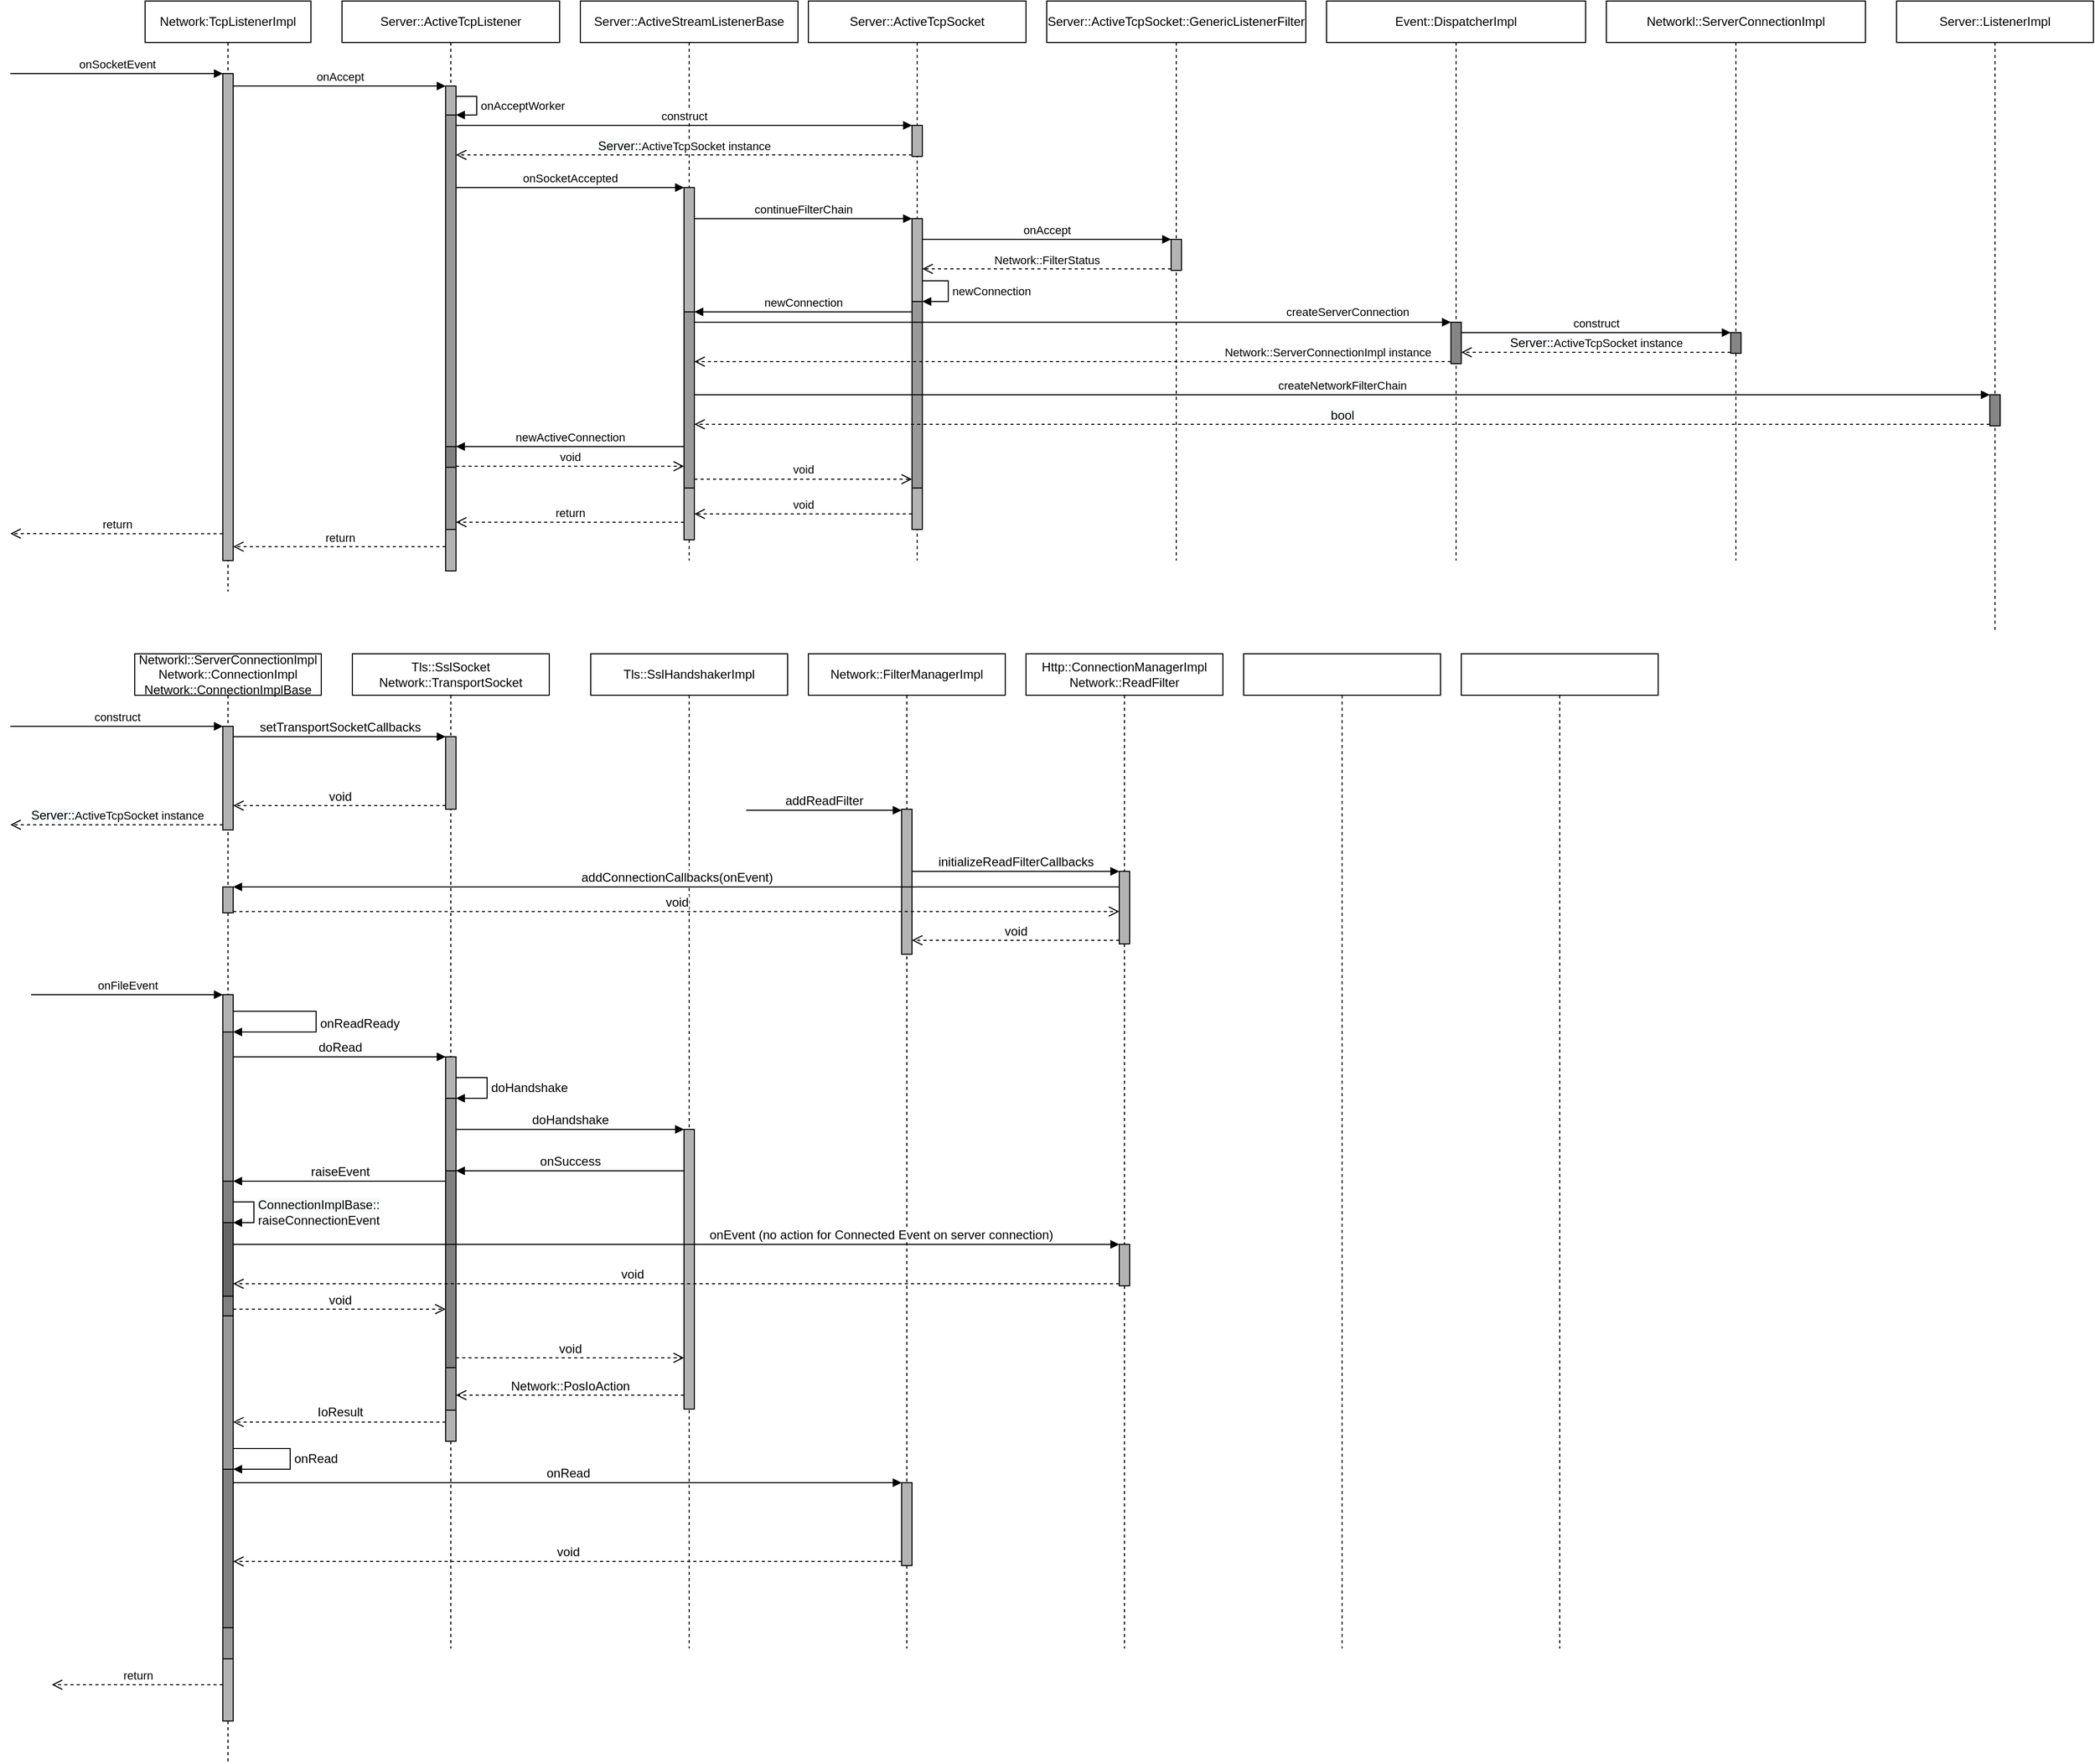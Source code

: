 <mxfile version="17.1.3" type="github">
  <diagram id="Rx53lf6qhBVuKlyR0qwF" name="Page-1">
    <mxGraphModel dx="2485" dy="909" grid="1" gridSize="10" guides="1" tooltips="1" connect="1" arrows="1" fold="1" page="1" pageScale="1" pageWidth="850" pageHeight="1100" math="0" shadow="0">
      <root>
        <mxCell id="0" />
        <mxCell id="1" parent="0" />
        <mxCell id="oxs4wpGbw0wFUrqZdwVd-3" value="Server::ActiveTcpListener" style="shape=umlLifeline;perimeter=lifelinePerimeter;whiteSpace=wrap;html=1;container=1;collapsible=0;recursiveResize=0;outlineConnect=0;" parent="1" vertex="1">
          <mxGeometry x="160" y="130" width="210" height="550" as="geometry" />
        </mxCell>
        <mxCell id="oxs4wpGbw0wFUrqZdwVd-17" value="" style="html=1;points=[];perimeter=orthogonalPerimeter;strokeColor=default;fillColor=#B3B3B3;" parent="oxs4wpGbw0wFUrqZdwVd-3" vertex="1">
          <mxGeometry x="100" y="82" width="10" height="468" as="geometry" />
        </mxCell>
        <mxCell id="oxs4wpGbw0wFUrqZdwVd-22" value="" style="html=1;points=[];perimeter=orthogonalPerimeter;fillColor=#999999;" parent="oxs4wpGbw0wFUrqZdwVd-3" vertex="1">
          <mxGeometry x="100" y="110" width="10" height="400" as="geometry" />
        </mxCell>
        <mxCell id="oxs4wpGbw0wFUrqZdwVd-23" value="onAcceptWorker" style="edgeStyle=orthogonalEdgeStyle;html=1;align=left;spacingLeft=2;endArrow=block;rounded=0;entryX=1;entryY=0;" parent="oxs4wpGbw0wFUrqZdwVd-3" target="oxs4wpGbw0wFUrqZdwVd-22" edge="1">
          <mxGeometry relative="1" as="geometry">
            <mxPoint x="110" y="92" as="sourcePoint" />
            <Array as="points">
              <mxPoint x="130" y="92" />
            </Array>
          </mxGeometry>
        </mxCell>
        <mxCell id="rn_TyoC19n6ciJYK-s3--7" value="" style="html=1;points=[];perimeter=orthogonalPerimeter;fillColor=#808080;" vertex="1" parent="oxs4wpGbw0wFUrqZdwVd-3">
          <mxGeometry x="100" y="430" width="10" height="20" as="geometry" />
        </mxCell>
        <mxCell id="oxs4wpGbw0wFUrqZdwVd-7" value="Network:TcpListenerImpl" style="shape=umlLifeline;perimeter=lifelinePerimeter;whiteSpace=wrap;html=1;container=1;collapsible=0;recursiveResize=0;outlineConnect=0;" parent="1" vertex="1">
          <mxGeometry x="-30" y="130" width="160" height="570" as="geometry" />
        </mxCell>
        <mxCell id="oxs4wpGbw0wFUrqZdwVd-14" value="onSocketEvent" style="html=1;verticalAlign=bottom;endArrow=block;entryX=0;entryY=0;rounded=0;" parent="oxs4wpGbw0wFUrqZdwVd-7" target="oxs4wpGbw0wFUrqZdwVd-13" edge="1">
          <mxGeometry relative="1" as="geometry">
            <mxPoint x="-130" y="70" as="sourcePoint" />
          </mxGeometry>
        </mxCell>
        <mxCell id="oxs4wpGbw0wFUrqZdwVd-15" value="return" style="html=1;verticalAlign=bottom;endArrow=open;dashed=1;endSize=8;exitX=0;exitY=0.945;rounded=0;exitDx=0;exitDy=0;exitPerimeter=0;" parent="oxs4wpGbw0wFUrqZdwVd-7" source="oxs4wpGbw0wFUrqZdwVd-13" edge="1">
          <mxGeometry relative="1" as="geometry">
            <mxPoint x="-130" y="514" as="targetPoint" />
          </mxGeometry>
        </mxCell>
        <mxCell id="oxs4wpGbw0wFUrqZdwVd-13" value="" style="html=1;points=[];perimeter=orthogonalPerimeter;fillColor=#B3B3B3;" parent="oxs4wpGbw0wFUrqZdwVd-7" vertex="1">
          <mxGeometry x="75" y="70" width="10" height="470" as="geometry" />
        </mxCell>
        <mxCell id="oxs4wpGbw0wFUrqZdwVd-18" value="onAccept" style="html=1;verticalAlign=bottom;endArrow=block;entryX=0;entryY=0;rounded=0;" parent="1" target="oxs4wpGbw0wFUrqZdwVd-17" edge="1" source="oxs4wpGbw0wFUrqZdwVd-13">
          <mxGeometry relative="1" as="geometry">
            <mxPoint x="49.5" y="212" as="sourcePoint" />
          </mxGeometry>
        </mxCell>
        <mxCell id="oxs4wpGbw0wFUrqZdwVd-19" value="return" style="html=1;verticalAlign=bottom;endArrow=open;dashed=1;endSize=8;exitX=0;exitY=0.95;rounded=0;" parent="1" source="oxs4wpGbw0wFUrqZdwVd-17" target="oxs4wpGbw0wFUrqZdwVd-13" edge="1">
          <mxGeometry relative="1" as="geometry">
            <mxPoint x="49.5" y="288" as="targetPoint" />
          </mxGeometry>
        </mxCell>
        <mxCell id="oxs4wpGbw0wFUrqZdwVd-20" value="Server::ActiveStreamListenerBase" style="shape=umlLifeline;perimeter=lifelinePerimeter;whiteSpace=wrap;html=1;container=1;collapsible=0;recursiveResize=0;outlineConnect=0;" parent="1" vertex="1">
          <mxGeometry x="390" y="130" width="210" height="540" as="geometry" />
        </mxCell>
        <mxCell id="oxs4wpGbw0wFUrqZdwVd-26" value="" style="html=1;points=[];perimeter=orthogonalPerimeter;strokeColor=default;fillColor=#B3B3B3;" parent="oxs4wpGbw0wFUrqZdwVd-20" vertex="1">
          <mxGeometry x="100" y="180" width="10" height="340" as="geometry" />
        </mxCell>
        <mxCell id="rn_TyoC19n6ciJYK-s3--2" value="" style="html=1;points=[];perimeter=orthogonalPerimeter;fillColor=#999999;" vertex="1" parent="oxs4wpGbw0wFUrqZdwVd-20">
          <mxGeometry x="100" y="300" width="10" height="170" as="geometry" />
        </mxCell>
        <mxCell id="oxs4wpGbw0wFUrqZdwVd-27" value="onSocketAccepted" style="html=1;verticalAlign=bottom;endArrow=block;entryX=0;entryY=0;rounded=0;" parent="1" target="oxs4wpGbw0wFUrqZdwVd-26" edge="1" source="oxs4wpGbw0wFUrqZdwVd-22">
          <mxGeometry relative="1" as="geometry">
            <mxPoint x="270" y="270" as="sourcePoint" />
          </mxGeometry>
        </mxCell>
        <mxCell id="oxs4wpGbw0wFUrqZdwVd-28" value="return" style="html=1;verticalAlign=bottom;endArrow=open;dashed=1;endSize=8;exitX=0;exitY=0.95;rounded=0;" parent="1" source="oxs4wpGbw0wFUrqZdwVd-26" target="oxs4wpGbw0wFUrqZdwVd-22" edge="1">
          <mxGeometry relative="1" as="geometry">
            <mxPoint x="420" y="332" as="targetPoint" />
          </mxGeometry>
        </mxCell>
        <mxCell id="oxs4wpGbw0wFUrqZdwVd-29" value="Server::ActiveTcpSocket" style="shape=umlLifeline;perimeter=lifelinePerimeter;whiteSpace=wrap;html=1;container=1;collapsible=0;recursiveResize=0;outlineConnect=0;" parent="1" vertex="1">
          <mxGeometry x="610" y="130" width="210" height="540" as="geometry" />
        </mxCell>
        <mxCell id="oxs4wpGbw0wFUrqZdwVd-31" value="" style="html=1;points=[];perimeter=orthogonalPerimeter;strokeColor=default;fillColor=#B3B3B3;" parent="oxs4wpGbw0wFUrqZdwVd-29" vertex="1">
          <mxGeometry x="100" y="210" width="10" height="300" as="geometry" />
        </mxCell>
        <mxCell id="rn_TyoC19n6ciJYK-s3--5" value="" style="html=1;points=[];perimeter=orthogonalPerimeter;fillColor=#999999;" vertex="1" parent="oxs4wpGbw0wFUrqZdwVd-29">
          <mxGeometry x="100" y="290" width="10" height="180" as="geometry" />
        </mxCell>
        <mxCell id="rn_TyoC19n6ciJYK-s3--6" value="newConnection" style="edgeStyle=orthogonalEdgeStyle;html=1;align=left;spacingLeft=2;endArrow=block;rounded=0;entryX=1;entryY=0;" edge="1" target="rn_TyoC19n6ciJYK-s3--5" parent="oxs4wpGbw0wFUrqZdwVd-29" source="oxs4wpGbw0wFUrqZdwVd-31">
          <mxGeometry relative="1" as="geometry">
            <mxPoint x="105" y="300" as="sourcePoint" />
            <Array as="points">
              <mxPoint x="135" y="270" />
              <mxPoint x="135" y="290" />
            </Array>
          </mxGeometry>
        </mxCell>
        <mxCell id="rn_TyoC19n6ciJYK-s3--17" value="" style="html=1;points=[];perimeter=orthogonalPerimeter;fillColor=#B3B3B3;" vertex="1" parent="oxs4wpGbw0wFUrqZdwVd-29">
          <mxGeometry x="100" y="120" width="10" height="30" as="geometry" />
        </mxCell>
        <mxCell id="oxs4wpGbw0wFUrqZdwVd-32" value="continueFilterChain" style="html=1;verticalAlign=bottom;endArrow=block;entryX=0;entryY=0;rounded=0;" parent="1" source="oxs4wpGbw0wFUrqZdwVd-26" target="oxs4wpGbw0wFUrqZdwVd-31" edge="1">
          <mxGeometry relative="1" as="geometry">
            <mxPoint x="500" y="335" as="sourcePoint" />
          </mxGeometry>
        </mxCell>
        <mxCell id="oxs4wpGbw0wFUrqZdwVd-33" value="void" style="html=1;verticalAlign=bottom;endArrow=open;dashed=1;endSize=8;exitX=0;exitY=0.95;rounded=0;" parent="1" source="oxs4wpGbw0wFUrqZdwVd-31" target="oxs4wpGbw0wFUrqZdwVd-26" edge="1">
          <mxGeometry relative="1" as="geometry">
            <mxPoint x="640" y="411" as="targetPoint" />
          </mxGeometry>
        </mxCell>
        <mxCell id="oxs4wpGbw0wFUrqZdwVd-34" value="Server::ActiveTcpSocket::GenericListenerFilter" style="shape=umlLifeline;perimeter=lifelinePerimeter;whiteSpace=wrap;html=1;container=1;collapsible=0;recursiveResize=0;outlineConnect=0;" parent="1" vertex="1">
          <mxGeometry x="840" y="130" width="250" height="540" as="geometry" />
        </mxCell>
        <mxCell id="oxs4wpGbw0wFUrqZdwVd-36" value="" style="html=1;points=[];perimeter=orthogonalPerimeter;strokeColor=default;fillColor=#B3B3B3;" parent="oxs4wpGbw0wFUrqZdwVd-34" vertex="1">
          <mxGeometry x="120" y="230" width="10" height="30" as="geometry" />
        </mxCell>
        <mxCell id="oxs4wpGbw0wFUrqZdwVd-37" value="onAccept" style="html=1;verticalAlign=bottom;endArrow=block;entryX=0;entryY=0;rounded=0;" parent="1" source="oxs4wpGbw0wFUrqZdwVd-31" target="oxs4wpGbw0wFUrqZdwVd-36" edge="1">
          <mxGeometry relative="1" as="geometry">
            <mxPoint x="890" y="360" as="sourcePoint" />
          </mxGeometry>
        </mxCell>
        <mxCell id="oxs4wpGbw0wFUrqZdwVd-38" value="Network::FilterStatus" style="html=1;verticalAlign=bottom;endArrow=open;dashed=1;endSize=8;exitX=0;exitY=0.95;rounded=0;" parent="1" source="oxs4wpGbw0wFUrqZdwVd-36" target="oxs4wpGbw0wFUrqZdwVd-31" edge="1">
          <mxGeometry relative="1" as="geometry">
            <mxPoint x="890" y="436" as="targetPoint" />
          </mxGeometry>
        </mxCell>
        <mxCell id="rn_TyoC19n6ciJYK-s3--3" value="newConnection" style="html=1;verticalAlign=bottom;endArrow=block;entryX=1;entryY=0;rounded=0;" edge="1" target="rn_TyoC19n6ciJYK-s3--2" parent="1" source="oxs4wpGbw0wFUrqZdwVd-31">
          <mxGeometry relative="1" as="geometry">
            <mxPoint x="710" y="501" as="sourcePoint" />
          </mxGeometry>
        </mxCell>
        <mxCell id="rn_TyoC19n6ciJYK-s3--4" value="void" style="html=1;verticalAlign=bottom;endArrow=open;dashed=1;endSize=8;exitX=1;exitY=0.95;rounded=0;" edge="1" source="rn_TyoC19n6ciJYK-s3--2" parent="1" target="rn_TyoC19n6ciJYK-s3--5">
          <mxGeometry relative="1" as="geometry">
            <mxPoint x="710" y="567.5" as="targetPoint" />
          </mxGeometry>
        </mxCell>
        <mxCell id="rn_TyoC19n6ciJYK-s3--8" value="newActiveConnection" style="html=1;verticalAlign=bottom;endArrow=block;entryX=1;entryY=0;rounded=0;" edge="1" target="rn_TyoC19n6ciJYK-s3--7" parent="1" source="rn_TyoC19n6ciJYK-s3--2">
          <mxGeometry relative="1" as="geometry">
            <mxPoint x="330" y="510" as="sourcePoint" />
          </mxGeometry>
        </mxCell>
        <mxCell id="rn_TyoC19n6ciJYK-s3--9" value="void" style="html=1;verticalAlign=bottom;endArrow=open;dashed=1;endSize=8;exitX=1;exitY=0.95;rounded=0;" edge="1" source="rn_TyoC19n6ciJYK-s3--7" parent="1" target="rn_TyoC19n6ciJYK-s3--2">
          <mxGeometry relative="1" as="geometry">
            <mxPoint x="330" y="567" as="targetPoint" />
          </mxGeometry>
        </mxCell>
        <mxCell id="rn_TyoC19n6ciJYK-s3--12" value="Event::DispatcherImpl" style="shape=umlLifeline;perimeter=lifelinePerimeter;whiteSpace=wrap;html=1;container=1;collapsible=0;recursiveResize=0;outlineConnect=0;" vertex="1" parent="1">
          <mxGeometry x="1110" y="130" width="250" height="540" as="geometry" />
        </mxCell>
        <mxCell id="rn_TyoC19n6ciJYK-s3--14" value="" style="html=1;points=[];perimeter=orthogonalPerimeter;fillColor=#858585;" vertex="1" parent="rn_TyoC19n6ciJYK-s3--12">
          <mxGeometry x="120" y="310" width="10" height="40" as="geometry" />
        </mxCell>
        <mxCell id="rn_TyoC19n6ciJYK-s3--15" value="createServerConnection" style="html=1;verticalAlign=bottom;endArrow=block;entryX=0;entryY=0;rounded=0;" edge="1" target="rn_TyoC19n6ciJYK-s3--14" parent="1" source="rn_TyoC19n6ciJYK-s3--2">
          <mxGeometry x="0.726" y="1" relative="1" as="geometry">
            <mxPoint x="1160" y="491" as="sourcePoint" />
            <mxPoint as="offset" />
          </mxGeometry>
        </mxCell>
        <mxCell id="rn_TyoC19n6ciJYK-s3--16" value="Network::ServerConnectionImpl instance" style="html=1;verticalAlign=bottom;endArrow=open;dashed=1;endSize=8;exitX=0;exitY=0.95;rounded=0;" edge="1" source="rn_TyoC19n6ciJYK-s3--14" parent="1" target="rn_TyoC19n6ciJYK-s3--2">
          <mxGeometry x="-0.674" relative="1" as="geometry">
            <mxPoint x="495" y="580" as="targetPoint" />
            <mxPoint as="offset" />
          </mxGeometry>
        </mxCell>
        <mxCell id="rn_TyoC19n6ciJYK-s3--19" value="&lt;span style=&quot;font-size: 12px ; background-color: rgb(248 , 249 , 250)&quot;&gt;Server::&lt;/span&gt;ActiveTcpSocket instance" style="html=1;verticalAlign=bottom;endArrow=open;dashed=1;endSize=8;exitX=0;exitY=0.95;rounded=0;" edge="1" source="rn_TyoC19n6ciJYK-s3--17" parent="1" target="oxs4wpGbw0wFUrqZdwVd-22">
          <mxGeometry relative="1" as="geometry">
            <mxPoint x="270" y="280" as="targetPoint" />
          </mxGeometry>
        </mxCell>
        <mxCell id="rn_TyoC19n6ciJYK-s3--18" value="construct" style="html=1;verticalAlign=bottom;endArrow=block;entryX=0;entryY=0;rounded=0;" edge="1" target="rn_TyoC19n6ciJYK-s3--17" parent="1" source="oxs4wpGbw0wFUrqZdwVd-22">
          <mxGeometry relative="1" as="geometry">
            <mxPoint x="640" y="220" as="sourcePoint" />
          </mxGeometry>
        </mxCell>
        <mxCell id="rn_TyoC19n6ciJYK-s3--23" value="Networkl::ServerConnectionImpl" style="shape=umlLifeline;perimeter=lifelinePerimeter;whiteSpace=wrap;html=1;container=1;collapsible=0;recursiveResize=0;outlineConnect=0;" vertex="1" parent="1">
          <mxGeometry x="1380" y="130" width="250" height="540" as="geometry" />
        </mxCell>
        <mxCell id="rn_TyoC19n6ciJYK-s3--28" value="" style="html=1;points=[];perimeter=orthogonalPerimeter;fillColor=#858585;" vertex="1" parent="rn_TyoC19n6ciJYK-s3--23">
          <mxGeometry x="120" y="320" width="10" height="20" as="geometry" />
        </mxCell>
        <mxCell id="rn_TyoC19n6ciJYK-s3--30" value="construct" style="html=1;verticalAlign=bottom;endArrow=block;entryX=0;entryY=0;rounded=0;" edge="1" parent="1" target="rn_TyoC19n6ciJYK-s3--28" source="rn_TyoC19n6ciJYK-s3--14">
          <mxGeometry relative="1" as="geometry">
            <mxPoint x="1060" y="520.5" as="sourcePoint" />
          </mxGeometry>
        </mxCell>
        <mxCell id="rn_TyoC19n6ciJYK-s3--29" value="&lt;span style=&quot;font-size: 12px ; background-color: rgb(248 , 249 , 250)&quot;&gt;Server::&lt;/span&gt;ActiveTcpSocket instance" style="html=1;verticalAlign=bottom;endArrow=open;dashed=1;endSize=8;exitX=0;exitY=0.95;rounded=0;" edge="1" parent="1" source="rn_TyoC19n6ciJYK-s3--28" target="rn_TyoC19n6ciJYK-s3--14">
          <mxGeometry relative="1" as="geometry">
            <mxPoint x="1054.5" y="549" as="targetPoint" />
          </mxGeometry>
        </mxCell>
        <mxCell id="rn_TyoC19n6ciJYK-s3--31" value="Networkl::ServerConnectionImpl Network::ConnectionImpl&lt;br&gt;Network::ConnectionImplBase" style="shape=umlLifeline;perimeter=lifelinePerimeter;whiteSpace=wrap;html=1;container=1;collapsible=0;recursiveResize=0;outlineConnect=0;" vertex="1" parent="1">
          <mxGeometry x="-40" y="760" width="180" height="1070" as="geometry" />
        </mxCell>
        <mxCell id="rn_TyoC19n6ciJYK-s3--33" value="" style="html=1;points=[];perimeter=orthogonalPerimeter;fillColor=#B3B3B3;" vertex="1" parent="rn_TyoC19n6ciJYK-s3--31">
          <mxGeometry x="85" y="329" width="10" height="701" as="geometry" />
        </mxCell>
        <mxCell id="rn_TyoC19n6ciJYK-s3--34" value="onFileEvent" style="html=1;verticalAlign=bottom;endArrow=block;entryX=0;entryY=0;rounded=0;" edge="1" target="rn_TyoC19n6ciJYK-s3--33" parent="rn_TyoC19n6ciJYK-s3--31">
          <mxGeometry relative="1" as="geometry">
            <mxPoint x="-100" y="329" as="sourcePoint" />
          </mxGeometry>
        </mxCell>
        <mxCell id="rn_TyoC19n6ciJYK-s3--35" value="return" style="html=1;verticalAlign=bottom;endArrow=open;dashed=1;endSize=8;exitX=0;exitY=0.95;rounded=0;" edge="1" source="rn_TyoC19n6ciJYK-s3--33" parent="rn_TyoC19n6ciJYK-s3--31">
          <mxGeometry relative="1" as="geometry">
            <mxPoint x="-80" y="995" as="targetPoint" />
          </mxGeometry>
        </mxCell>
        <mxCell id="rn_TyoC19n6ciJYK-s3--38" value="" style="html=1;points=[];perimeter=orthogonalPerimeter;fontSize=18;fillColor=#999999;" vertex="1" parent="rn_TyoC19n6ciJYK-s3--31">
          <mxGeometry x="85" y="365" width="10" height="605" as="geometry" />
        </mxCell>
        <mxCell id="rn_TyoC19n6ciJYK-s3--39" value="&lt;font style=&quot;font-size: 12px&quot;&gt;onReadReady&lt;/font&gt;" style="edgeStyle=orthogonalEdgeStyle;html=1;align=left;spacingLeft=2;endArrow=block;rounded=0;entryX=1;entryY=0;fontSize=18;" edge="1" target="rn_TyoC19n6ciJYK-s3--38" parent="rn_TyoC19n6ciJYK-s3--31">
          <mxGeometry relative="1" as="geometry">
            <mxPoint x="95" y="345" as="sourcePoint" />
            <Array as="points">
              <mxPoint x="175" y="345" />
              <mxPoint x="175" y="365" />
            </Array>
          </mxGeometry>
        </mxCell>
        <mxCell id="rn_TyoC19n6ciJYK-s3--49" value="" style="html=1;points=[];perimeter=orthogonalPerimeter;fillColor=#B3B3B3;" vertex="1" parent="rn_TyoC19n6ciJYK-s3--31">
          <mxGeometry x="85" y="70" width="10" height="100" as="geometry" />
        </mxCell>
        <mxCell id="rn_TyoC19n6ciJYK-s3--50" value="construct" style="html=1;verticalAlign=bottom;endArrow=block;entryX=0;entryY=0;rounded=0;" edge="1" parent="rn_TyoC19n6ciJYK-s3--31" target="rn_TyoC19n6ciJYK-s3--49">
          <mxGeometry relative="1" as="geometry">
            <mxPoint x="-120" y="70" as="sourcePoint" />
          </mxGeometry>
        </mxCell>
        <mxCell id="rn_TyoC19n6ciJYK-s3--51" value="&lt;span style=&quot;font-size: 12px ; background-color: rgb(248 , 249 , 250)&quot;&gt;Server::&lt;/span&gt;ActiveTcpSocket instance" style="html=1;verticalAlign=bottom;endArrow=open;dashed=1;endSize=8;exitX=0;exitY=0.95;rounded=0;" edge="1" parent="rn_TyoC19n6ciJYK-s3--31" source="rn_TyoC19n6ciJYK-s3--49">
          <mxGeometry relative="1" as="geometry">
            <mxPoint x="-120" y="165" as="targetPoint" />
          </mxGeometry>
        </mxCell>
        <mxCell id="rn_TyoC19n6ciJYK-s3--83" value="" style="html=1;points=[];perimeter=orthogonalPerimeter;fontSize=12;fillColor=#808080;" vertex="1" parent="rn_TyoC19n6ciJYK-s3--31">
          <mxGeometry x="85" y="509" width="10" height="130" as="geometry" />
        </mxCell>
        <mxCell id="rn_TyoC19n6ciJYK-s3--86" value="" style="html=1;points=[];perimeter=orthogonalPerimeter;fontSize=12;fillColor=#666666;" vertex="1" parent="rn_TyoC19n6ciJYK-s3--31">
          <mxGeometry x="85" y="549" width="10" height="71" as="geometry" />
        </mxCell>
        <mxCell id="rn_TyoC19n6ciJYK-s3--87" value="&lt;span style=&quot;text-align: center ; background-color: rgb(248 , 249 , 250)&quot;&gt;ConnectionImplBase::&lt;br&gt;&lt;/span&gt;raiseConnectionEvent" style="edgeStyle=orthogonalEdgeStyle;html=1;align=left;spacingLeft=2;endArrow=block;rounded=0;entryX=1;entryY=0;fontSize=12;" edge="1" target="rn_TyoC19n6ciJYK-s3--86" parent="rn_TyoC19n6ciJYK-s3--31" source="rn_TyoC19n6ciJYK-s3--83">
          <mxGeometry relative="1" as="geometry">
            <mxPoint x="85" y="529" as="sourcePoint" />
            <Array as="points">
              <mxPoint x="115" y="529" />
              <mxPoint x="115" y="549" />
            </Array>
          </mxGeometry>
        </mxCell>
        <mxCell id="rn_TyoC19n6ciJYK-s3--96" value="" style="html=1;points=[];perimeter=orthogonalPerimeter;fontSize=12;fillColor=#B3B3B3;" vertex="1" parent="rn_TyoC19n6ciJYK-s3--31">
          <mxGeometry x="85" y="225" width="10" height="25" as="geometry" />
        </mxCell>
        <mxCell id="rn_TyoC19n6ciJYK-s3--112" value="" style="html=1;points=[];perimeter=orthogonalPerimeter;fontSize=12;fillColor=#808080;" vertex="1" parent="rn_TyoC19n6ciJYK-s3--31">
          <mxGeometry x="85" y="787" width="10" height="153" as="geometry" />
        </mxCell>
        <mxCell id="rn_TyoC19n6ciJYK-s3--113" value="onRead" style="edgeStyle=orthogonalEdgeStyle;html=1;align=left;spacingLeft=2;endArrow=block;rounded=0;entryX=1;entryY=0;fontSize=12;" edge="1" target="rn_TyoC19n6ciJYK-s3--112" parent="rn_TyoC19n6ciJYK-s3--31" source="rn_TyoC19n6ciJYK-s3--38">
          <mxGeometry relative="1" as="geometry">
            <mxPoint x="95" y="767" as="sourcePoint" />
            <Array as="points">
              <mxPoint x="150" y="767" />
              <mxPoint x="150" y="787" />
            </Array>
          </mxGeometry>
        </mxCell>
        <mxCell id="rn_TyoC19n6ciJYK-s3--41" value="Tls::SslSocket&lt;br&gt;Network::TransportSocket" style="shape=umlLifeline;perimeter=lifelinePerimeter;whiteSpace=wrap;html=1;container=1;collapsible=0;recursiveResize=0;outlineConnect=0;" vertex="1" parent="1">
          <mxGeometry x="170" y="760" width="190" height="960" as="geometry" />
        </mxCell>
        <mxCell id="rn_TyoC19n6ciJYK-s3--52" value="" style="html=1;points=[];perimeter=orthogonalPerimeter;fontSize=12;fillColor=#B3B3B3;" vertex="1" parent="rn_TyoC19n6ciJYK-s3--41">
          <mxGeometry x="90" y="80" width="10" height="70" as="geometry" />
        </mxCell>
        <mxCell id="rn_TyoC19n6ciJYK-s3--55" value="" style="html=1;points=[];perimeter=orthogonalPerimeter;fontSize=12;fillColor=#B3B3B3;" vertex="1" parent="rn_TyoC19n6ciJYK-s3--41">
          <mxGeometry x="90" y="389" width="10" height="371" as="geometry" />
        </mxCell>
        <mxCell id="rn_TyoC19n6ciJYK-s3--62" value="" style="html=1;points=[];perimeter=orthogonalPerimeter;fontSize=12;fillColor=#999999;" vertex="1" parent="rn_TyoC19n6ciJYK-s3--41">
          <mxGeometry x="90" y="429" width="10" height="301" as="geometry" />
        </mxCell>
        <mxCell id="rn_TyoC19n6ciJYK-s3--63" value="doHandshake" style="edgeStyle=orthogonalEdgeStyle;html=1;align=left;spacingLeft=2;endArrow=block;rounded=0;entryX=1;entryY=0;fontSize=12;" edge="1" target="rn_TyoC19n6ciJYK-s3--62" parent="rn_TyoC19n6ciJYK-s3--41">
          <mxGeometry x="0.292" relative="1" as="geometry">
            <mxPoint x="100" y="442" as="sourcePoint" />
            <Array as="points">
              <mxPoint x="100" y="409" />
              <mxPoint x="130" y="409" />
              <mxPoint x="130" y="429" />
              <mxPoint x="100" y="429" />
            </Array>
            <mxPoint as="offset" />
          </mxGeometry>
        </mxCell>
        <mxCell id="rn_TyoC19n6ciJYK-s3--80" value="" style="html=1;points=[];perimeter=orthogonalPerimeter;fontSize=12;fillColor=#808080;" vertex="1" parent="rn_TyoC19n6ciJYK-s3--41">
          <mxGeometry x="90" y="499" width="10" height="190" as="geometry" />
        </mxCell>
        <mxCell id="rn_TyoC19n6ciJYK-s3--53" value="setTransportSocketCallbacks" style="html=1;verticalAlign=bottom;endArrow=block;entryX=0;entryY=0;rounded=0;fontSize=12;" edge="1" target="rn_TyoC19n6ciJYK-s3--52" parent="1" source="rn_TyoC19n6ciJYK-s3--49">
          <mxGeometry relative="1" as="geometry">
            <mxPoint x="190" y="840" as="sourcePoint" />
          </mxGeometry>
        </mxCell>
        <mxCell id="rn_TyoC19n6ciJYK-s3--54" value="void" style="html=1;verticalAlign=bottom;endArrow=open;dashed=1;endSize=8;exitX=0;exitY=0.95;rounded=0;fontSize=12;" edge="1" source="rn_TyoC19n6ciJYK-s3--52" parent="1" target="rn_TyoC19n6ciJYK-s3--49">
          <mxGeometry relative="1" as="geometry">
            <mxPoint x="190" y="916" as="targetPoint" />
          </mxGeometry>
        </mxCell>
        <mxCell id="rn_TyoC19n6ciJYK-s3--56" value="doRead" style="html=1;verticalAlign=bottom;endArrow=block;entryX=0;entryY=0;rounded=0;fontSize=12;" edge="1" target="rn_TyoC19n6ciJYK-s3--55" parent="1" source="rn_TyoC19n6ciJYK-s3--38">
          <mxGeometry relative="1" as="geometry">
            <mxPoint x="190" y="1149" as="sourcePoint" />
          </mxGeometry>
        </mxCell>
        <mxCell id="rn_TyoC19n6ciJYK-s3--57" value="IoResult" style="html=1;verticalAlign=bottom;endArrow=open;dashed=1;endSize=8;exitX=0;exitY=0.95;rounded=0;fontSize=12;" edge="1" source="rn_TyoC19n6ciJYK-s3--55" parent="1" target="rn_TyoC19n6ciJYK-s3--38">
          <mxGeometry relative="1" as="geometry">
            <mxPoint x="190" y="1225" as="targetPoint" />
          </mxGeometry>
        </mxCell>
        <mxCell id="rn_TyoC19n6ciJYK-s3--64" value="Tls::SslHandshakerImpl" style="shape=umlLifeline;perimeter=lifelinePerimeter;whiteSpace=wrap;html=1;container=1;collapsible=0;recursiveResize=0;outlineConnect=0;" vertex="1" parent="1">
          <mxGeometry x="400" y="760" width="190" height="960" as="geometry" />
        </mxCell>
        <mxCell id="rn_TyoC19n6ciJYK-s3--70" value="" style="html=1;points=[];perimeter=orthogonalPerimeter;fontSize=12;fillColor=#B3B3B3;" vertex="1" parent="rn_TyoC19n6ciJYK-s3--64">
          <mxGeometry x="90" y="459" width="10" height="270" as="geometry" />
        </mxCell>
        <mxCell id="rn_TyoC19n6ciJYK-s3--73" value="Network::FilterManagerImpl" style="shape=umlLifeline;perimeter=lifelinePerimeter;whiteSpace=wrap;html=1;container=1;collapsible=0;recursiveResize=0;outlineConnect=0;" vertex="1" parent="1">
          <mxGeometry x="610" y="760" width="190" height="960" as="geometry" />
        </mxCell>
        <mxCell id="rn_TyoC19n6ciJYK-s3--89" value="" style="html=1;points=[];perimeter=orthogonalPerimeter;fontSize=12;fillColor=#B3B3B3;" vertex="1" parent="rn_TyoC19n6ciJYK-s3--73">
          <mxGeometry x="90" y="150" width="10" height="140" as="geometry" />
        </mxCell>
        <mxCell id="rn_TyoC19n6ciJYK-s3--103" value="addReadFilter" style="html=1;verticalAlign=bottom;endArrow=block;rounded=0;fontSize=12;" edge="1" target="rn_TyoC19n6ciJYK-s3--89" parent="rn_TyoC19n6ciJYK-s3--73">
          <mxGeometry relative="1" as="geometry">
            <mxPoint x="-60" y="151" as="sourcePoint" />
            <mxPoint x="90" y="151" as="targetPoint" />
          </mxGeometry>
        </mxCell>
        <mxCell id="rn_TyoC19n6ciJYK-s3--114" value="" style="html=1;points=[];perimeter=orthogonalPerimeter;fontSize=12;fillColor=#B3B3B3;" vertex="1" parent="rn_TyoC19n6ciJYK-s3--73">
          <mxGeometry x="90" y="800" width="10" height="80" as="geometry" />
        </mxCell>
        <mxCell id="rn_TyoC19n6ciJYK-s3--77" value="&lt;span&gt;Http::ConnectionManagerImpl&lt;br&gt;Network::ReadFilter&lt;br&gt;&lt;/span&gt;" style="shape=umlLifeline;perimeter=lifelinePerimeter;whiteSpace=wrap;html=1;container=1;collapsible=0;recursiveResize=0;outlineConnect=0;" vertex="1" parent="1">
          <mxGeometry x="820" y="760" width="190" height="960" as="geometry" />
        </mxCell>
        <mxCell id="rn_TyoC19n6ciJYK-s3--92" value="" style="html=1;points=[];perimeter=orthogonalPerimeter;fontSize=12;fillColor=#B3B3B3;" vertex="1" parent="rn_TyoC19n6ciJYK-s3--77">
          <mxGeometry x="90" y="210" width="10" height="70" as="geometry" />
        </mxCell>
        <mxCell id="rn_TyoC19n6ciJYK-s3--107" value="" style="html=1;points=[];perimeter=orthogonalPerimeter;fontSize=12;fillColor=#B3B3B3;" vertex="1" parent="rn_TyoC19n6ciJYK-s3--77">
          <mxGeometry x="90" y="570" width="10" height="40" as="geometry" />
        </mxCell>
        <mxCell id="rn_TyoC19n6ciJYK-s3--78" value="" style="shape=umlLifeline;perimeter=lifelinePerimeter;whiteSpace=wrap;html=1;container=1;collapsible=0;recursiveResize=0;outlineConnect=0;" vertex="1" parent="1">
          <mxGeometry x="1030" y="760" width="190" height="960" as="geometry" />
        </mxCell>
        <mxCell id="rn_TyoC19n6ciJYK-s3--79" value="" style="shape=umlLifeline;perimeter=lifelinePerimeter;whiteSpace=wrap;html=1;container=1;collapsible=0;recursiveResize=0;outlineConnect=0;" vertex="1" parent="1">
          <mxGeometry x="1240" y="760" width="190" height="960" as="geometry" />
        </mxCell>
        <mxCell id="rn_TyoC19n6ciJYK-s3--71" value="doHandshake" style="html=1;verticalAlign=bottom;endArrow=block;entryX=0;entryY=0;rounded=0;fontSize=12;" edge="1" target="rn_TyoC19n6ciJYK-s3--70" parent="1" source="rn_TyoC19n6ciJYK-s3--62">
          <mxGeometry relative="1" as="geometry">
            <mxPoint x="420" y="1204" as="sourcePoint" />
          </mxGeometry>
        </mxCell>
        <mxCell id="rn_TyoC19n6ciJYK-s3--72" value="Network::PosIoAction" style="html=1;verticalAlign=bottom;endArrow=open;dashed=1;endSize=8;exitX=0;exitY=0.95;rounded=0;fontSize=12;" edge="1" source="rn_TyoC19n6ciJYK-s3--70" parent="1" target="rn_TyoC19n6ciJYK-s3--62">
          <mxGeometry relative="1" as="geometry">
            <mxPoint x="420" y="1280" as="targetPoint" />
          </mxGeometry>
        </mxCell>
        <mxCell id="rn_TyoC19n6ciJYK-s3--82" value="void" style="html=1;verticalAlign=bottom;endArrow=open;dashed=1;endSize=8;exitX=1;exitY=0.95;rounded=0;fontSize=12;" edge="1" source="rn_TyoC19n6ciJYK-s3--80" parent="1" target="rn_TyoC19n6ciJYK-s3--70">
          <mxGeometry relative="1" as="geometry">
            <mxPoint x="330" y="1286" as="targetPoint" />
          </mxGeometry>
        </mxCell>
        <mxCell id="rn_TyoC19n6ciJYK-s3--81" value="onSuccess" style="html=1;verticalAlign=bottom;endArrow=block;entryX=1;entryY=0;rounded=0;fontSize=12;" edge="1" target="rn_TyoC19n6ciJYK-s3--80" parent="1" source="rn_TyoC19n6ciJYK-s3--70">
          <mxGeometry relative="1" as="geometry">
            <mxPoint x="330" y="1229" as="sourcePoint" />
          </mxGeometry>
        </mxCell>
        <mxCell id="rn_TyoC19n6ciJYK-s3--84" value="raiseEvent" style="html=1;verticalAlign=bottom;endArrow=block;entryX=1;entryY=0;rounded=0;fontSize=12;" edge="1" target="rn_TyoC19n6ciJYK-s3--83" parent="1" source="rn_TyoC19n6ciJYK-s3--80">
          <mxGeometry relative="1" as="geometry">
            <mxPoint x="115" y="1289" as="sourcePoint" />
          </mxGeometry>
        </mxCell>
        <mxCell id="rn_TyoC19n6ciJYK-s3--85" value="void" style="html=1;verticalAlign=bottom;endArrow=open;dashed=1;endSize=8;exitX=1;exitY=0.95;rounded=0;fontSize=12;" edge="1" source="rn_TyoC19n6ciJYK-s3--83" parent="1" target="rn_TyoC19n6ciJYK-s3--80">
          <mxGeometry relative="1" as="geometry">
            <mxPoint x="115" y="1346" as="targetPoint" />
          </mxGeometry>
        </mxCell>
        <mxCell id="rn_TyoC19n6ciJYK-s3--93" value="initializeReadFilterCallbacks" style="html=1;verticalAlign=bottom;endArrow=block;entryX=0;entryY=0;rounded=0;fontSize=12;" edge="1" target="rn_TyoC19n6ciJYK-s3--92" parent="1" source="rn_TyoC19n6ciJYK-s3--89">
          <mxGeometry relative="1" as="geometry">
            <mxPoint x="840" y="950" as="sourcePoint" />
          </mxGeometry>
        </mxCell>
        <mxCell id="rn_TyoC19n6ciJYK-s3--94" value="void" style="html=1;verticalAlign=bottom;endArrow=open;dashed=1;endSize=8;exitX=0;exitY=0.95;rounded=0;fontSize=12;" edge="1" source="rn_TyoC19n6ciJYK-s3--92" parent="1" target="rn_TyoC19n6ciJYK-s3--89">
          <mxGeometry relative="1" as="geometry">
            <mxPoint x="840" y="1026" as="targetPoint" />
          </mxGeometry>
        </mxCell>
        <mxCell id="rn_TyoC19n6ciJYK-s3--97" value="addConnectionCallbacks(onEvent)" style="html=1;verticalAlign=bottom;endArrow=block;entryX=1;entryY=0;rounded=0;fontSize=12;" edge="1" target="rn_TyoC19n6ciJYK-s3--96" parent="1" source="rn_TyoC19n6ciJYK-s3--92">
          <mxGeometry relative="1" as="geometry">
            <mxPoint x="115" y="965" as="sourcePoint" />
          </mxGeometry>
        </mxCell>
        <mxCell id="rn_TyoC19n6ciJYK-s3--98" value="void" style="html=1;verticalAlign=bottom;endArrow=open;dashed=1;endSize=8;exitX=1;exitY=0.95;rounded=0;fontSize=12;" edge="1" source="rn_TyoC19n6ciJYK-s3--96" parent="1" target="rn_TyoC19n6ciJYK-s3--92">
          <mxGeometry relative="1" as="geometry">
            <mxPoint x="115" y="1022" as="targetPoint" />
          </mxGeometry>
        </mxCell>
        <mxCell id="rn_TyoC19n6ciJYK-s3--108" value="onEvent (no action for Connected Event on server connection)" style="html=1;verticalAlign=bottom;endArrow=block;entryX=0;entryY=0;rounded=0;fontSize=12;" edge="1" target="rn_TyoC19n6ciJYK-s3--107" parent="1" source="rn_TyoC19n6ciJYK-s3--86">
          <mxGeometry x="0.462" relative="1" as="geometry">
            <mxPoint x="840" y="1314" as="sourcePoint" />
            <mxPoint as="offset" />
          </mxGeometry>
        </mxCell>
        <mxCell id="rn_TyoC19n6ciJYK-s3--109" value="void" style="html=1;verticalAlign=bottom;endArrow=open;dashed=1;endSize=8;exitX=0;exitY=0.95;rounded=0;fontSize=12;" edge="1" source="rn_TyoC19n6ciJYK-s3--107" parent="1" target="rn_TyoC19n6ciJYK-s3--86">
          <mxGeometry x="0.099" relative="1" as="geometry">
            <mxPoint x="840" y="1390" as="targetPoint" />
            <mxPoint as="offset" />
          </mxGeometry>
        </mxCell>
        <mxCell id="rn_TyoC19n6ciJYK-s3--115" value="onRead" style="html=1;verticalAlign=bottom;endArrow=block;entryX=0;entryY=0;rounded=0;fontSize=12;" edge="1" target="rn_TyoC19n6ciJYK-s3--114" parent="1" source="rn_TyoC19n6ciJYK-s3--112">
          <mxGeometry relative="1" as="geometry">
            <mxPoint x="630" y="1560" as="sourcePoint" />
          </mxGeometry>
        </mxCell>
        <mxCell id="rn_TyoC19n6ciJYK-s3--116" value="void" style="html=1;verticalAlign=bottom;endArrow=open;dashed=1;endSize=8;exitX=0;exitY=0.95;rounded=0;fontSize=12;" edge="1" source="rn_TyoC19n6ciJYK-s3--114" parent="1" target="rn_TyoC19n6ciJYK-s3--112">
          <mxGeometry relative="1" as="geometry">
            <mxPoint x="630" y="1636" as="targetPoint" />
          </mxGeometry>
        </mxCell>
        <mxCell id="rn_TyoC19n6ciJYK-s3--117" value="Server::ListenerImpl" style="shape=umlLifeline;perimeter=lifelinePerimeter;whiteSpace=wrap;html=1;container=1;collapsible=0;recursiveResize=0;outlineConnect=0;" vertex="1" parent="1">
          <mxGeometry x="1660" y="130" width="190" height="610" as="geometry" />
        </mxCell>
        <mxCell id="rn_TyoC19n6ciJYK-s3--119" value="" style="html=1;points=[];perimeter=orthogonalPerimeter;fillColor=#858585;" vertex="1" parent="rn_TyoC19n6ciJYK-s3--117">
          <mxGeometry x="90" y="380" width="10" height="30" as="geometry" />
        </mxCell>
        <mxCell id="rn_TyoC19n6ciJYK-s3--120" value="createNetworkFilterChain" style="html=1;verticalAlign=bottom;endArrow=block;entryX=0;entryY=0;rounded=0;" edge="1" parent="1" target="rn_TyoC19n6ciJYK-s3--119" source="rn_TyoC19n6ciJYK-s3--2">
          <mxGeometry relative="1" as="geometry">
            <mxPoint x="1490" y="495" as="sourcePoint" />
          </mxGeometry>
        </mxCell>
        <mxCell id="rn_TyoC19n6ciJYK-s3--121" value="&lt;span style=&quot;font-size: 12px ; background-color: rgb(248 , 249 , 250)&quot;&gt;bool&lt;/span&gt;" style="html=1;verticalAlign=bottom;endArrow=open;dashed=1;endSize=8;exitX=0;exitY=0.95;rounded=0;" edge="1" parent="1" source="rn_TyoC19n6ciJYK-s3--119" target="rn_TyoC19n6ciJYK-s3--2">
          <mxGeometry relative="1" as="geometry">
            <mxPoint x="1490" y="523.5" as="targetPoint" />
          </mxGeometry>
        </mxCell>
      </root>
    </mxGraphModel>
  </diagram>
</mxfile>
